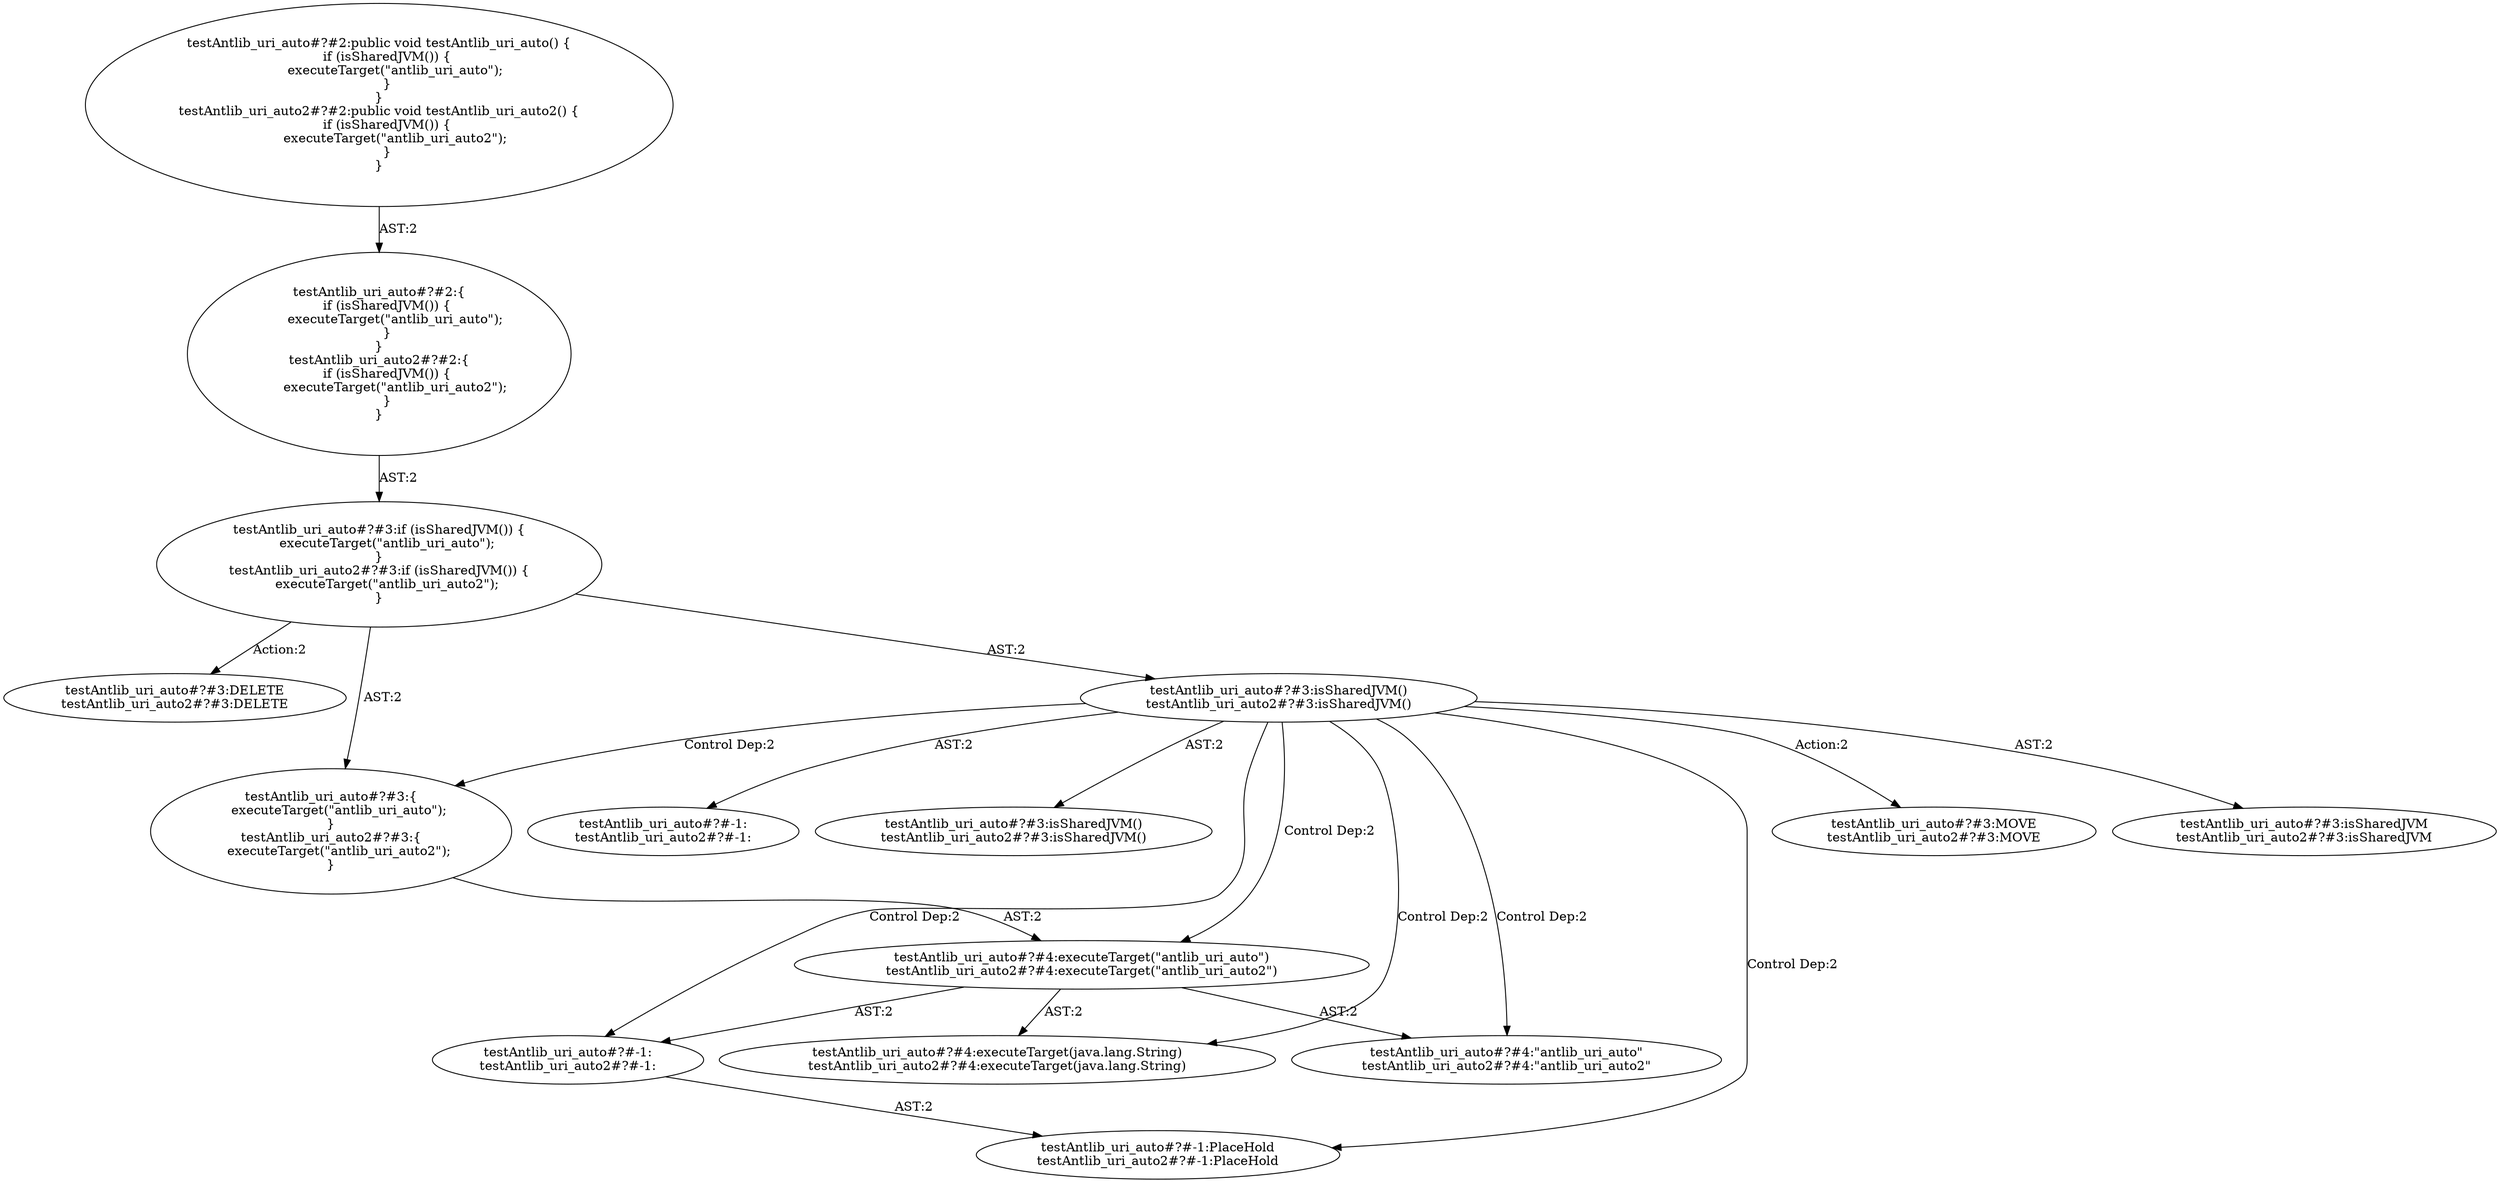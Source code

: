digraph "Pattern" {
0 [label="testAntlib_uri_auto#?#3:DELETE
testAntlib_uri_auto2#?#3:DELETE" shape=ellipse]
1 [label="testAntlib_uri_auto#?#3:if (isSharedJVM()) \{
    executeTarget(\"antlib_uri_auto\");
\}
testAntlib_uri_auto2#?#3:if (isSharedJVM()) \{
    executeTarget(\"antlib_uri_auto2\");
\}" shape=ellipse]
2 [label="testAntlib_uri_auto#?#2:\{
    if (isSharedJVM()) \{
        executeTarget(\"antlib_uri_auto\");
    \}
\}
testAntlib_uri_auto2#?#2:\{
    if (isSharedJVM()) \{
        executeTarget(\"antlib_uri_auto2\");
    \}
\}" shape=ellipse]
3 [label="testAntlib_uri_auto#?#2:public void testAntlib_uri_auto() \{
    if (isSharedJVM()) \{
        executeTarget(\"antlib_uri_auto\");
    \}
\}
testAntlib_uri_auto2#?#2:public void testAntlib_uri_auto2() \{
    if (isSharedJVM()) \{
        executeTarget(\"antlib_uri_auto2\");
    \}
\}" shape=ellipse]
4 [label="testAntlib_uri_auto#?#3:isSharedJVM()
testAntlib_uri_auto2#?#3:isSharedJVM()" shape=ellipse]
5 [label="testAntlib_uri_auto#?#3:isSharedJVM
testAntlib_uri_auto2#?#3:isSharedJVM" shape=ellipse]
6 [label="testAntlib_uri_auto#?#-1:
testAntlib_uri_auto2#?#-1:" shape=ellipse]
7 [label="testAntlib_uri_auto#?#3:isSharedJVM()
testAntlib_uri_auto2#?#3:isSharedJVM()" shape=ellipse]
8 [label="testAntlib_uri_auto#?#3:\{
    executeTarget(\"antlib_uri_auto\");
\}
testAntlib_uri_auto2#?#3:\{
    executeTarget(\"antlib_uri_auto2\");
\}" shape=ellipse]
9 [label="testAntlib_uri_auto#?#4:executeTarget(\"antlib_uri_auto\")
testAntlib_uri_auto2#?#4:executeTarget(\"antlib_uri_auto2\")" shape=ellipse]
10 [label="testAntlib_uri_auto#?#4:executeTarget(java.lang.String)
testAntlib_uri_auto2#?#4:executeTarget(java.lang.String)" shape=ellipse]
11 [label="testAntlib_uri_auto#?#-1:
testAntlib_uri_auto2#?#-1:" shape=ellipse]
12 [label="testAntlib_uri_auto#?#-1:PlaceHold
testAntlib_uri_auto2#?#-1:PlaceHold" shape=ellipse]
13 [label="testAntlib_uri_auto#?#4:\"antlib_uri_auto\"
testAntlib_uri_auto2#?#4:\"antlib_uri_auto2\"" shape=ellipse]
14 [label="testAntlib_uri_auto#?#3:MOVE
testAntlib_uri_auto2#?#3:MOVE" shape=ellipse]
1 -> 0 [label="Action:2"];
1 -> 4 [label="AST:2"];
1 -> 8 [label="AST:2"];
2 -> 1 [label="AST:2"];
3 -> 2 [label="AST:2"];
4 -> 5 [label="AST:2"];
4 -> 6 [label="AST:2"];
4 -> 7 [label="AST:2"];
4 -> 8 [label="Control Dep:2"];
4 -> 9 [label="Control Dep:2"];
4 -> 10 [label="Control Dep:2"];
4 -> 11 [label="Control Dep:2"];
4 -> 12 [label="Control Dep:2"];
4 -> 13 [label="Control Dep:2"];
4 -> 14 [label="Action:2"];
8 -> 9 [label="AST:2"];
9 -> 11 [label="AST:2"];
9 -> 10 [label="AST:2"];
9 -> 13 [label="AST:2"];
11 -> 12 [label="AST:2"];
}